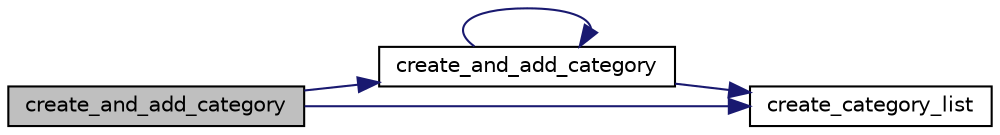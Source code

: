 digraph "create_and_add_category"
{
 // LATEX_PDF_SIZE
  edge [fontname="Helvetica",fontsize="10",labelfontname="Helvetica",labelfontsize="10"];
  node [fontname="Helvetica",fontsize="10",shape=record];
  rankdir="LR";
  Node1 [label="create_and_add_category",height=0.2,width=0.4,color="black", fillcolor="grey75", style="filled", fontcolor="black",tooltip=" "];
  Node1 -> Node2 [color="midnightblue",fontsize="10",style="solid",fontname="Helvetica"];
  Node2 [label="create_and_add_category",height=0.2,width=0.4,color="black", fillcolor="white", style="filled",URL="$category__functions_8c.html#afc8acd3a0b1d067e6754b1c1f75adcd2",tooltip=" "];
  Node2 -> Node2 [color="midnightblue",fontsize="10",style="solid",fontname="Helvetica"];
  Node2 -> Node3 [color="midnightblue",fontsize="10",style="solid",fontname="Helvetica"];
  Node3 [label="create_category_list",height=0.2,width=0.4,color="black", fillcolor="white", style="filled",URL="$category__functions_8c.html#a5fddee2cfca7a510bb7372e645fbb8ec",tooltip=" "];
  Node1 -> Node3 [color="midnightblue",fontsize="10",style="solid",fontname="Helvetica"];
}
